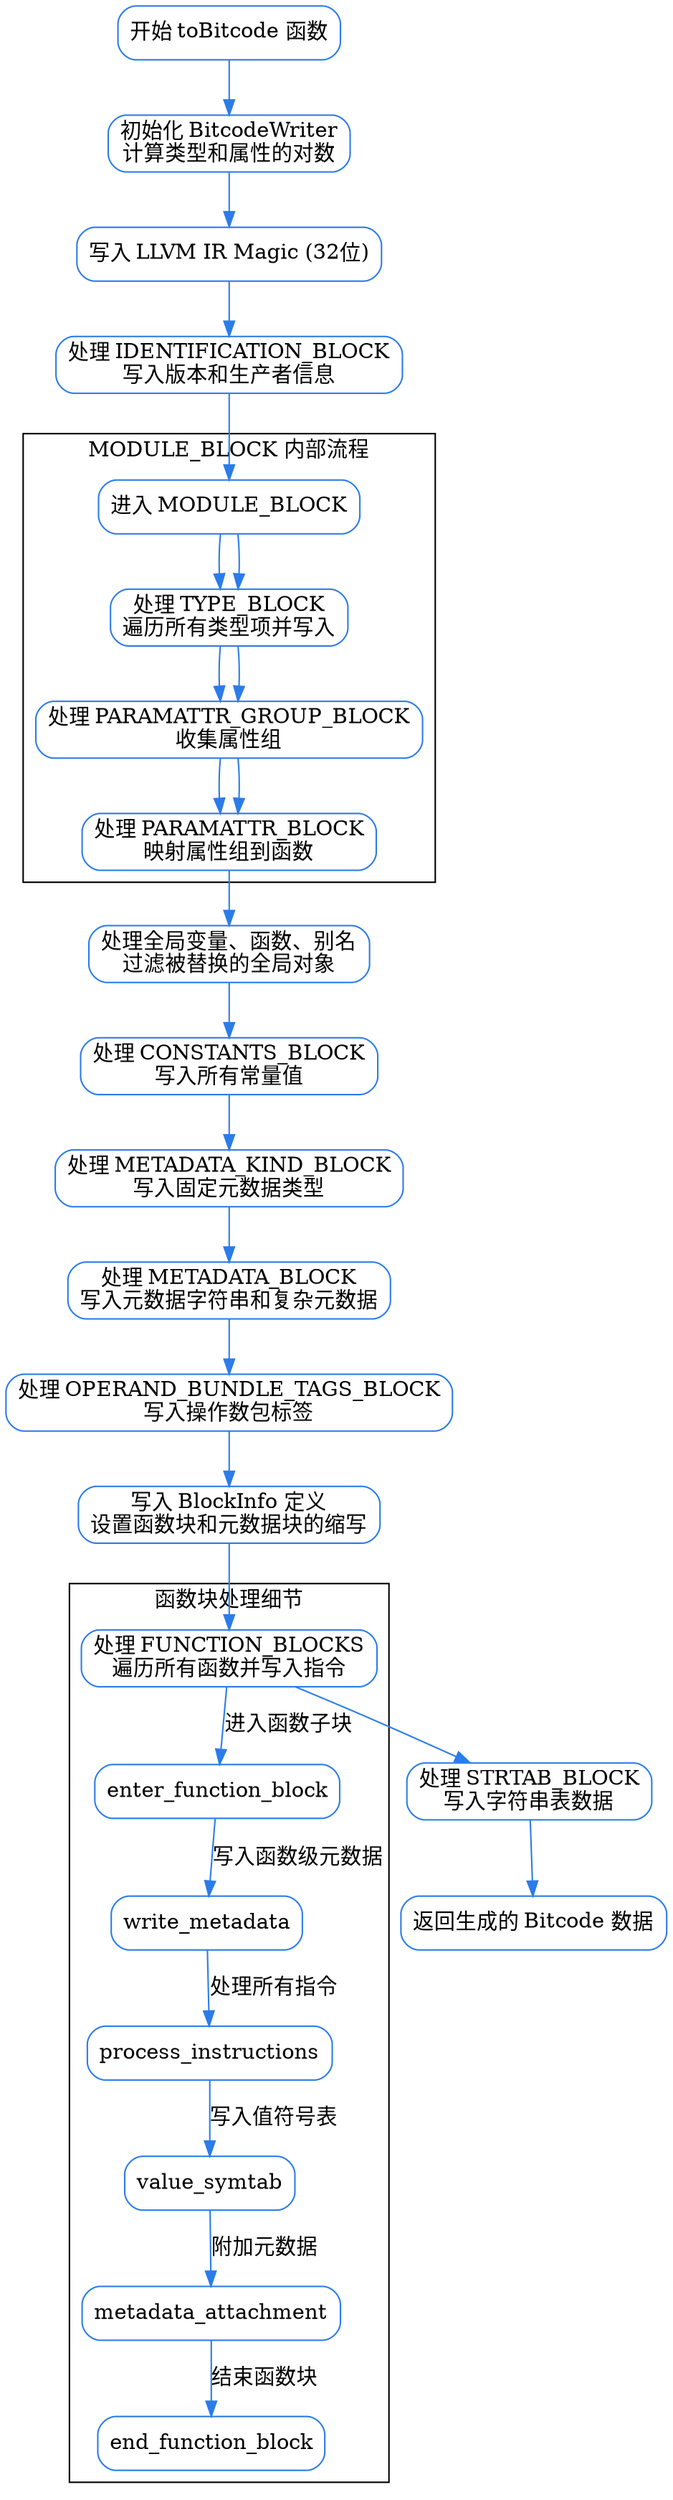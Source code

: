 
digraph flowchart {
    node [shape=rectangle, style="rounded", fillcolor="#E5F5FD", color="#2B7CE9"];
    edge [color="#2B7CE9"];

    start [label="开始 toBitcode 函数"];
    init_bitcode [label="初始化 BitcodeWriter\n计算类型和属性的对数"];
    write_magic [label="写入 LLVM IR Magic (32位)"];
    identification_block [label="处理 IDENTIFICATION_BLOCK\n写入版本和生产者信息"];
    module_block [label="进入 MODULE_BLOCK"];
    type_block [label="处理 TYPE_BLOCK\n遍历所有类型项并写入"];
    paramattr_group [label="处理 PARAMATTR_GROUP_BLOCK\n收集属性组"];
    paramattr [label="处理 PARAMATTR_BLOCK\n映射属性组到函数"];
    globals_processing [label="处理全局变量、函数、别名\n过滤被替换的全局对象"];
    constants_block [label="处理 CONSTANTS_BLOCK\n写入所有常量值"];
    metadata_kind [label="处理 METADATA_KIND_BLOCK\n写入固定元数据类型"];
    metadata_block [label="处理 METADATA_BLOCK\n写入元数据字符串和复杂元数据"];
    operand_bundle [label="处理 OPERAND_BUNDLE_TAGS_BLOCK\n写入操作数包标签"];
    block_info [label="写入 BlockInfo 定义\n设置函数块和元数据块的缩写"];
    function_blocks [label="处理 FUNCTION_BLOCKS\n遍历所有函数并写入指令"];
    strtab_block [label="处理 STRTAB_BLOCK\n写入字符串表数据"];
    return_result [label="返回生成的 Bitcode 数据"];

    start -> init_bitcode;
    init_bitcode -> write_magic;
    write_magic -> identification_block;
    identification_block -> module_block;

    module_block -> type_block;
    type_block -> paramattr_group;
    paramattr_group -> paramattr;
    paramattr -> globals_processing;
    globals_processing -> constants_block;
    constants_block -> metadata_kind;
    metadata_kind -> metadata_block;
    metadata_block -> operand_bundle;
    operand_bundle -> block_info;
    block_info -> function_blocks;
    function_blocks -> strtab_block;
    strtab_block -> return_result;

    // 子流程展开示例
    subgraph cluster_module_block {
        label="MODULE_BLOCK 内部流程";
        module_block -> type_block;
        type_block -> paramattr_group;
        paramattr_group -> paramattr;
    }

    subgraph cluster_function_processing {
        label="函数块处理细节";
        function_blocks -> enter_function_block [label="进入函数子块"];
        enter_function_block -> write_metadata [label="写入函数级元数据"];
        write_metadata -> process_instructions [label="处理所有指令"];
        process_instructions -> value_symtab [label="写入值符号表"];
        value_symtab -> metadata_attachment [label="附加元数据"];
        metadata_attachment -> end_function_block [label="结束函数块"];
    }
}
